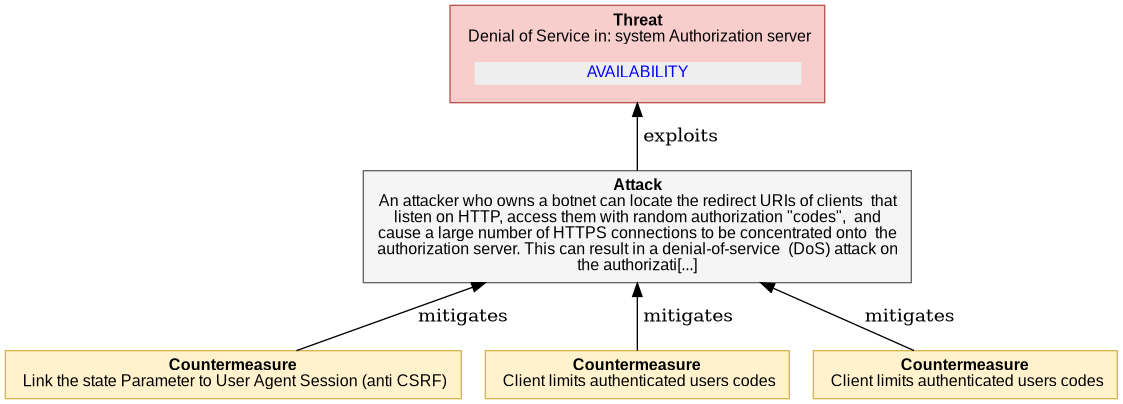 

@startuml
digraph G {
rankdir="BT";
  node [shape=plaintext, fontname="Arial" fontsize="12"];
    "4_4_1_12_DOS2" [ fillcolor="#F8CECC", style=filled, shape=polygon, color="#B85450"
    label= 
    <<table border="0" cellborder="0" cellspacing="0">
     <tr><td align="center"><b>Threat</b><br/> 

Denial of Service in: system Authorization server
</td></tr>
     <tr><td><table border="0" cellborder="0" cellspacing="8"><tr>
                ret += secObj.linkedImpactMDText()
     <td align="center" href="#OAuth2.AVAILABILITY" bgcolor="#EEEEEE"><font color="blue">AVAILABILITY</font></td>
     </tr></table></td></tr>   
   </table>>
   ];
    
"4_4_1_12_DOS2_attack" [ fillcolor="#f5f5f5", style=filled, shape=polygon, color="#666666", label =     
    <<table border="0" cellborder="0" cellspacing="0">
     <tr><td align="center"><b>Attack</b><br/>

An attacker who owns a botnet can locate the redirect URIs of clients  that<br/>listen on HTTP, access them with random authorization &quot;codes&quot;,  and<br/>cause a large number of HTTPS connections to be concentrated onto  the<br/>authorization server. This can result in a denial-of-service  (DoS) attack on<br/>the authorizati[...]
</td></tr>
   </table>>
    ]

"4_4_1_12_DOS2_attack" -> "4_4_1_12_DOS2"  [label = " exploits"]

    "4_4_1_12_DOS2_countermeasure0" [ 
       fillcolor="#FFF2CC", style=filled, shape=polygon, color="#D6B656", label =     
    <<table border="0" cellborder="0" cellspacing="0">
     <tr><td align="left"><b>Countermeasure</b><br/> 

Link the state Parameter to User Agent Session (anti CSRF)
</td></tr>
   </table>>
   ]

     "4_4_1_12_DOS2_countermeasure0" -> "4_4_1_12_DOS2_attack" [label = " mitigates"]

    "4_4_1_12_DOS2_countermeasure1" [ 
       fillcolor="#FFF2CC", style=filled, shape=polygon, color="#D6B656", label =     
    <<table border="0" cellborder="0" cellspacing="0">
     <tr><td align="left"><b>Countermeasure</b><br/> 

Client limits authenticated users codes
</td></tr>
   </table>>
   ]

     "4_4_1_12_DOS2_countermeasure1" -> "4_4_1_12_DOS2_attack" [label = " mitigates"]

    "4_4_1_12_DOS2_countermeasure2" [ 
       fillcolor="#FFF2CC", style=filled, shape=polygon, color="#D6B656", label =     
    <<table border="0" cellborder="0" cellspacing="0">
     <tr><td align="left"><b>Countermeasure</b><br/> 

Client limits authenticated users codes
</td></tr>
   </table>>
   ]

     "4_4_1_12_DOS2_countermeasure2" -> "4_4_1_12_DOS2_attack" [label = " mitigates"]

}
@enduml


